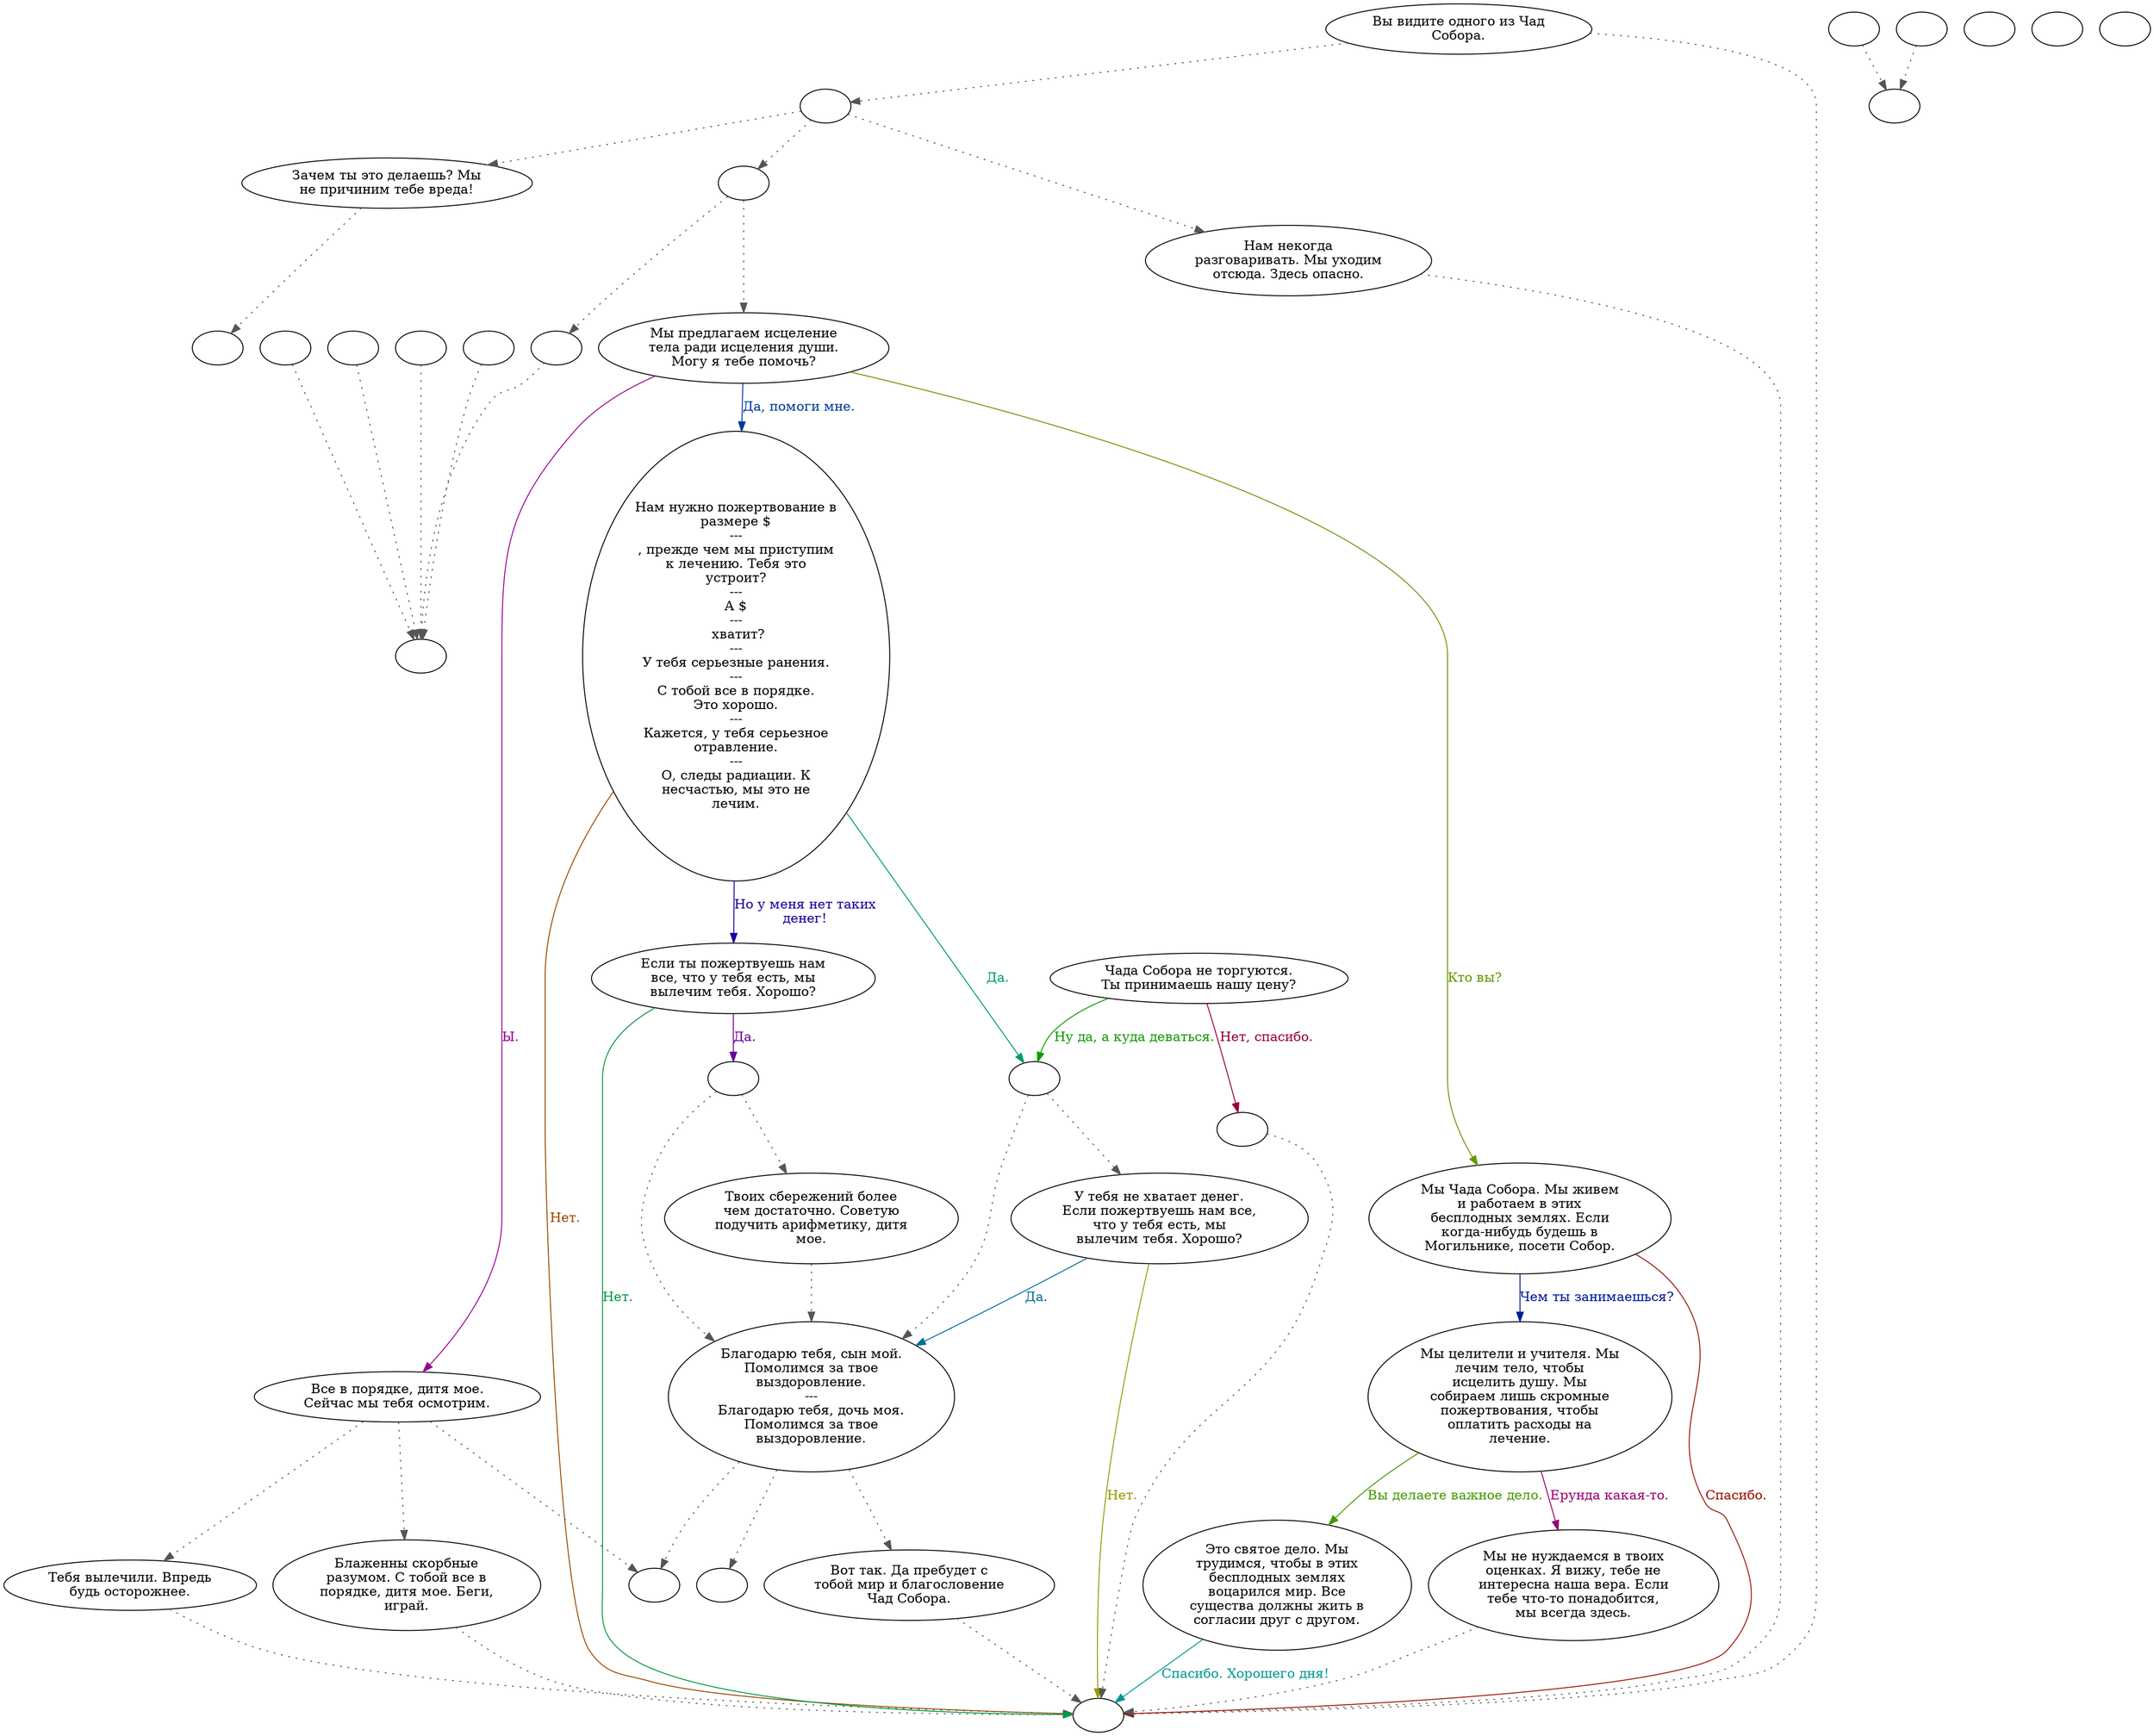 digraph childmem {
  "start" [style=filled       fillcolor="#FFFFFF"       color="#000000"]
  "start" -> "pre_dialogue" [style=dotted color="#555555"]
  "start" -> "childend" [style=dotted color="#555555"]
  "start" [label="Вы видите одного из Чад\nСобора."]
  "do_dialogue" [style=filled       fillcolor="#FFFFFF"       color="#000000"]
  "do_dialogue" -> "get_reaction" [style=dotted color="#555555"]
  "do_dialogue" -> "child00" [style=dotted color="#555555"]
  "do_dialogue" [label=""]
  "pre_dialogue" [style=filled       fillcolor="#FFFFFF"       color="#000000"]
  "pre_dialogue" -> "child16" [style=dotted color="#555555"]
  "pre_dialogue" -> "child15" [style=dotted color="#555555"]
  "pre_dialogue" -> "do_dialogue" [style=dotted color="#555555"]
  "pre_dialogue" [label=""]
  "childend" [style=filled       fillcolor="#FFFFFF"       color="#000000"]
  "childend" [label=""]
  "childcbt" [style=filled       fillcolor="#FFFFFF"       color="#000000"]
  "childcbt" [label=""]
  "child_heal" [style=filled       fillcolor="#FFFFFF"       color="#000000"]
  "child_heal" [label=""]
  "child_pois" [style=filled       fillcolor="#FFFFFF"       color="#000000"]
  "child_pois" [label=""]
  "child00" [style=filled       fillcolor="#FFFFFF"       color="#000000"]
  "child00" [label="Мы предлагаем исцеление\nтела ради исцеления души.\nМогу я тебе помочь?"]
  "child00" -> "child04" [label="Да, помоги мне." color="#003999" fontcolor="#003999"]
  "child00" -> "child11" [label="Кто вы?" color="#659900" fontcolor="#659900"]
  "child00" -> "child01" [label="Ы." color="#990092" fontcolor="#990092"]
  "child01" [style=filled       fillcolor="#FFFFFF"       color="#000000"]
  "child01" -> "child_heal" [style=dotted color="#555555"]
  "child01" -> "child03" [style=dotted color="#555555"]
  "child01" -> "child02" [style=dotted color="#555555"]
  "child01" [label="Все в порядке, дитя мое.\nСейчас мы тебя осмотрим."]
  "child02" [style=filled       fillcolor="#FFFFFF"       color="#000000"]
  "child02" -> "childend" [style=dotted color="#555555"]
  "child02" [label="Блаженны скорбные\nразумом. С тобой все в\nпорядке, дитя мое. Беги,\nиграй."]
  "child03" [style=filled       fillcolor="#FFFFFF"       color="#000000"]
  "child03" -> "childend" [style=dotted color="#555555"]
  "child03" [label="Тебя вылечили. Впредь\nбудь осторожнее."]
  "child04" [style=filled       fillcolor="#FFFFFF"       color="#000000"]
  "child04" [label="Нам нужно пожертвование в\nразмере $\n---\n, прежде чем мы приступим\nк лечению. Тебя это\nустроит?\n---\nА $\n---\n хватит?\n---\nУ тебя серьезные ранения.\n---\nС тобой все в порядке.\nЭто хорошо.\n---\nКажется, у тебя серьезное\nотравление.\n---\nО, следы радиации. К\nнесчастью, мы это не\nлечим."]
  "child04" -> "child04a" [label="Да." color="#009973" fontcolor="#009973"]
  "child04" -> "childend" [label="Нет." color="#994700" fontcolor="#994700"]
  "child04" -> "child09" [label="Но у меня нет таких\nденег!" color="#1A0099" fontcolor="#1A0099"]
  "child04a" [style=filled       fillcolor="#FFFFFF"       color="#000000"]
  "child04a" -> "child08" [style=dotted color="#555555"]
  "child04a" -> "child06" [style=dotted color="#555555"]
  "child04a" [label=""]
  "child05" [style=filled       fillcolor="#FFFFFF"       color="#000000"]
  "child05" [label="Чада Собора не торгуются.\nТы принимаешь нашу цену?"]
  "child05" -> "child04a" [label="Ну да, а куда деваться." color="#129900" fontcolor="#129900"]
  "child05" -> "child05a" [label="Нет, спасибо." color="#99003F" fontcolor="#99003F"]
  "child05a" [style=filled       fillcolor="#FFFFFF"       color="#000000"]
  "child05a" -> "childend" [style=dotted color="#555555"]
  "child05a" [label=""]
  "child06" [style=filled       fillcolor="#FFFFFF"       color="#000000"]
  "child06" -> "child_heal" [style=dotted color="#555555"]
  "child06" -> "child_pois" [style=dotted color="#555555"]
  "child06" -> "child07" [style=dotted color="#555555"]
  "child06" [label="Благодарю тебя, сын мой.\nПомолимся за твое\nвыздоровление.\n---\nБлагодарю тебя, дочь моя.\nПомолимся за твое\nвыздоровление."]
  "child07" [style=filled       fillcolor="#FFFFFF"       color="#000000"]
  "child07" -> "childend" [style=dotted color="#555555"]
  "child07" [label="Вот так. Да пребудет с\nтобой мир и благословение\nЧад Собора."]
  "child08" [style=filled       fillcolor="#FFFFFF"       color="#000000"]
  "child08" [label="У тебя не хватает денег.\nЕсли пожертвуешь нам все,\nчто у тебя есть, мы\nвылечим тебя. Хорошо?"]
  "child08" -> "child06" [label="Да." color="#006C99" fontcolor="#006C99"]
  "child08" -> "childend" [label="Нет." color="#989900" fontcolor="#989900"]
  "child09" [style=filled       fillcolor="#FFFFFF"       color="#000000"]
  "child09" [label="Если ты пожертвуешь нам\nвсе, что у тебя есть, мы\nвылечим тебя. Хорошо?"]
  "child09" -> "child09a" [label="Да." color="#6D0099" fontcolor="#6D0099"]
  "child09" -> "childend" [label="Нет." color="#009940" fontcolor="#009940"]
  "child09a" [style=filled       fillcolor="#FFFFFF"       color="#000000"]
  "child09a" -> "child10" [style=dotted color="#555555"]
  "child09a" -> "child06" [style=dotted color="#555555"]
  "child09a" [label=""]
  "child10" [style=filled       fillcolor="#FFFFFF"       color="#000000"]
  "child10" -> "child06" [style=dotted color="#555555"]
  "child10" [label="Твоих сбережений более\nчем достаточно. Советую\nподучить арифметику, дитя\nмое."]
  "child11" [style=filled       fillcolor="#FFFFFF"       color="#000000"]
  "child11" [label="Мы Чада Собора. Мы живем\nи работаем в этих\nбесплодных землях. Если\nкогда-нибудь будешь в\nМогильнике, посети Собор."]
  "child11" -> "childend" [label="Спасибо." color="#991400" fontcolor="#991400"]
  "child11" -> "child12" [label="Чем ты занимаешься?" color="#001999" fontcolor="#001999"]
  "child12" [style=filled       fillcolor="#FFFFFF"       color="#000000"]
  "child12" [label="Мы целители и учителя. Мы\nлечим тело, чтобы\nисцелить душу. Мы\nсобираем лишь скромные\nпожертвования, чтобы\nоплатить расходы на\nлечение."]
  "child12" -> "child14" [label="Вы делаете важное дело." color="#469900" fontcolor="#469900"]
  "child12" -> "child13" [label="Ерунда какая-то." color="#990072" fontcolor="#990072"]
  "child13" [style=filled       fillcolor="#FFFFFF"       color="#000000"]
  "child13" -> "childend" [style=dotted color="#555555"]
  "child13" [label="Мы не нуждаемся в твоих\nоценках. Я вижу, тебе не\nинтересна наша вера. Если\nтебе что-то понадобится,\nмы всегда здесь."]
  "child14" [style=filled       fillcolor="#FFFFFF"       color="#000000"]
  "child14" [label="Это святое дело. Мы\nтрудимся, чтобы в этих\nбесплодных землях\nвоцарился мир. Все\nсущества должны жить в\nсогласии друг с другом."]
  "child14" -> "childend" [label="Спасибо. Хорошего дня!" color="#009993" fontcolor="#009993"]
  "child15" [style=filled       fillcolor="#FFFFFF"       color="#000000"]
  "child15" -> "childend" [style=dotted color="#555555"]
  "child15" [label="Нам некогда\nразговаривать. Мы уходим\nотсюда. Здесь опасно."]
  "child16" [style=filled       fillcolor="#FFFFFF"       color="#000000"]
  "child16" -> "childcbt" [style=dotted color="#555555"]
  "child16" [label="Зачем ты это делаешь? Мы\nне причиним тебе вреда!"]
  "get_reaction" [style=filled       fillcolor="#FFFFFF"       color="#000000"]
  "get_reaction" -> "ReactToLevel" [style=dotted color="#555555"]
  "get_reaction" [label=""]
  "ReactToLevel" [style=filled       fillcolor="#FFFFFF"       color="#000000"]
  "ReactToLevel" [label=""]
  "LevelToReact" [style=filled       fillcolor="#FFFFFF"       color="#000000"]
  "LevelToReact" [label=""]
  "UpReact" [style=filled       fillcolor="#FFFFFF"       color="#000000"]
  "UpReact" -> "ReactToLevel" [style=dotted color="#555555"]
  "UpReact" [label=""]
  "DownReact" [style=filled       fillcolor="#FFFFFF"       color="#000000"]
  "DownReact" -> "ReactToLevel" [style=dotted color="#555555"]
  "DownReact" [label=""]
  "BottomReact" [style=filled       fillcolor="#FFFFFF"       color="#000000"]
  "BottomReact" [label=""]
  "TopReact" [style=filled       fillcolor="#FFFFFF"       color="#000000"]
  "TopReact" [label=""]
  "BigUpReact" [style=filled       fillcolor="#FFFFFF"       color="#000000"]
  "BigUpReact" -> "ReactToLevel" [style=dotted color="#555555"]
  "BigUpReact" [label=""]
  "BigDownReact" [style=filled       fillcolor="#FFFFFF"       color="#000000"]
  "BigDownReact" -> "ReactToLevel" [style=dotted color="#555555"]
  "BigDownReact" [label=""]
  "UpReactLevel" [style=filled       fillcolor="#FFFFFF"       color="#000000"]
  "UpReactLevel" -> "LevelToReact" [style=dotted color="#555555"]
  "UpReactLevel" [label=""]
  "DownReactLevel" [style=filled       fillcolor="#FFFFFF"       color="#000000"]
  "DownReactLevel" -> "LevelToReact" [style=dotted color="#555555"]
  "DownReactLevel" [label=""]
  "Goodbyes" [style=filled       fillcolor="#FFFFFF"       color="#000000"]
  "Goodbyes" [label=""]
}